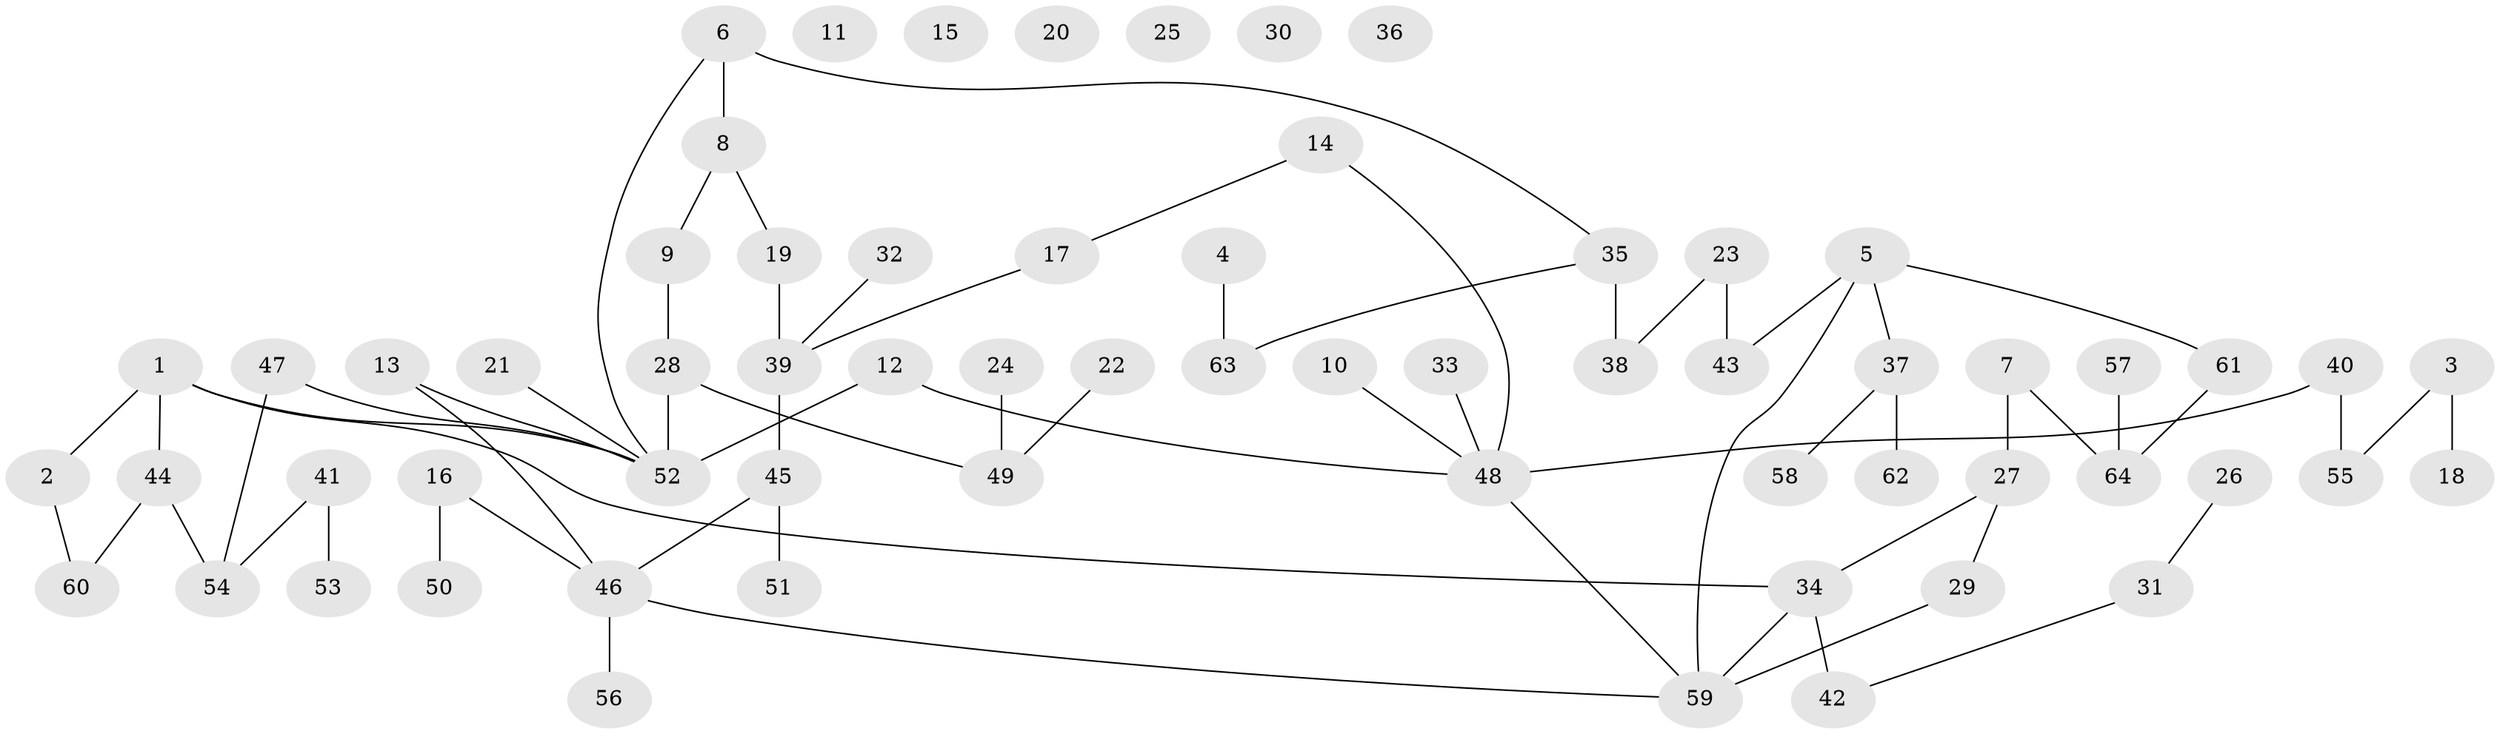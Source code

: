 // coarse degree distribution, {3: 0.13953488372093023, 1: 0.32558139534883723, 4: 0.11627906976744186, 2: 0.20930232558139536, 0: 0.13953488372093023, 7: 0.023255813953488372, 5: 0.023255813953488372, 6: 0.023255813953488372}
// Generated by graph-tools (version 1.1) at 2025/23/03/03/25 07:23:24]
// undirected, 64 vertices, 67 edges
graph export_dot {
graph [start="1"]
  node [color=gray90,style=filled];
  1;
  2;
  3;
  4;
  5;
  6;
  7;
  8;
  9;
  10;
  11;
  12;
  13;
  14;
  15;
  16;
  17;
  18;
  19;
  20;
  21;
  22;
  23;
  24;
  25;
  26;
  27;
  28;
  29;
  30;
  31;
  32;
  33;
  34;
  35;
  36;
  37;
  38;
  39;
  40;
  41;
  42;
  43;
  44;
  45;
  46;
  47;
  48;
  49;
  50;
  51;
  52;
  53;
  54;
  55;
  56;
  57;
  58;
  59;
  60;
  61;
  62;
  63;
  64;
  1 -- 2;
  1 -- 34;
  1 -- 44;
  1 -- 52;
  2 -- 60;
  3 -- 18;
  3 -- 55;
  4 -- 63;
  5 -- 37;
  5 -- 43;
  5 -- 59;
  5 -- 61;
  6 -- 8;
  6 -- 35;
  6 -- 52;
  7 -- 27;
  7 -- 64;
  8 -- 9;
  8 -- 19;
  9 -- 28;
  10 -- 48;
  12 -- 48;
  12 -- 52;
  13 -- 46;
  13 -- 52;
  14 -- 17;
  14 -- 48;
  16 -- 46;
  16 -- 50;
  17 -- 39;
  19 -- 39;
  21 -- 52;
  22 -- 49;
  23 -- 38;
  23 -- 43;
  24 -- 49;
  26 -- 31;
  27 -- 29;
  27 -- 34;
  28 -- 49;
  28 -- 52;
  29 -- 59;
  31 -- 42;
  32 -- 39;
  33 -- 48;
  34 -- 42;
  34 -- 59;
  35 -- 38;
  35 -- 63;
  37 -- 58;
  37 -- 62;
  39 -- 45;
  40 -- 48;
  40 -- 55;
  41 -- 53;
  41 -- 54;
  44 -- 54;
  44 -- 60;
  45 -- 46;
  45 -- 51;
  46 -- 56;
  46 -- 59;
  47 -- 52;
  47 -- 54;
  48 -- 59;
  57 -- 64;
  61 -- 64;
}
